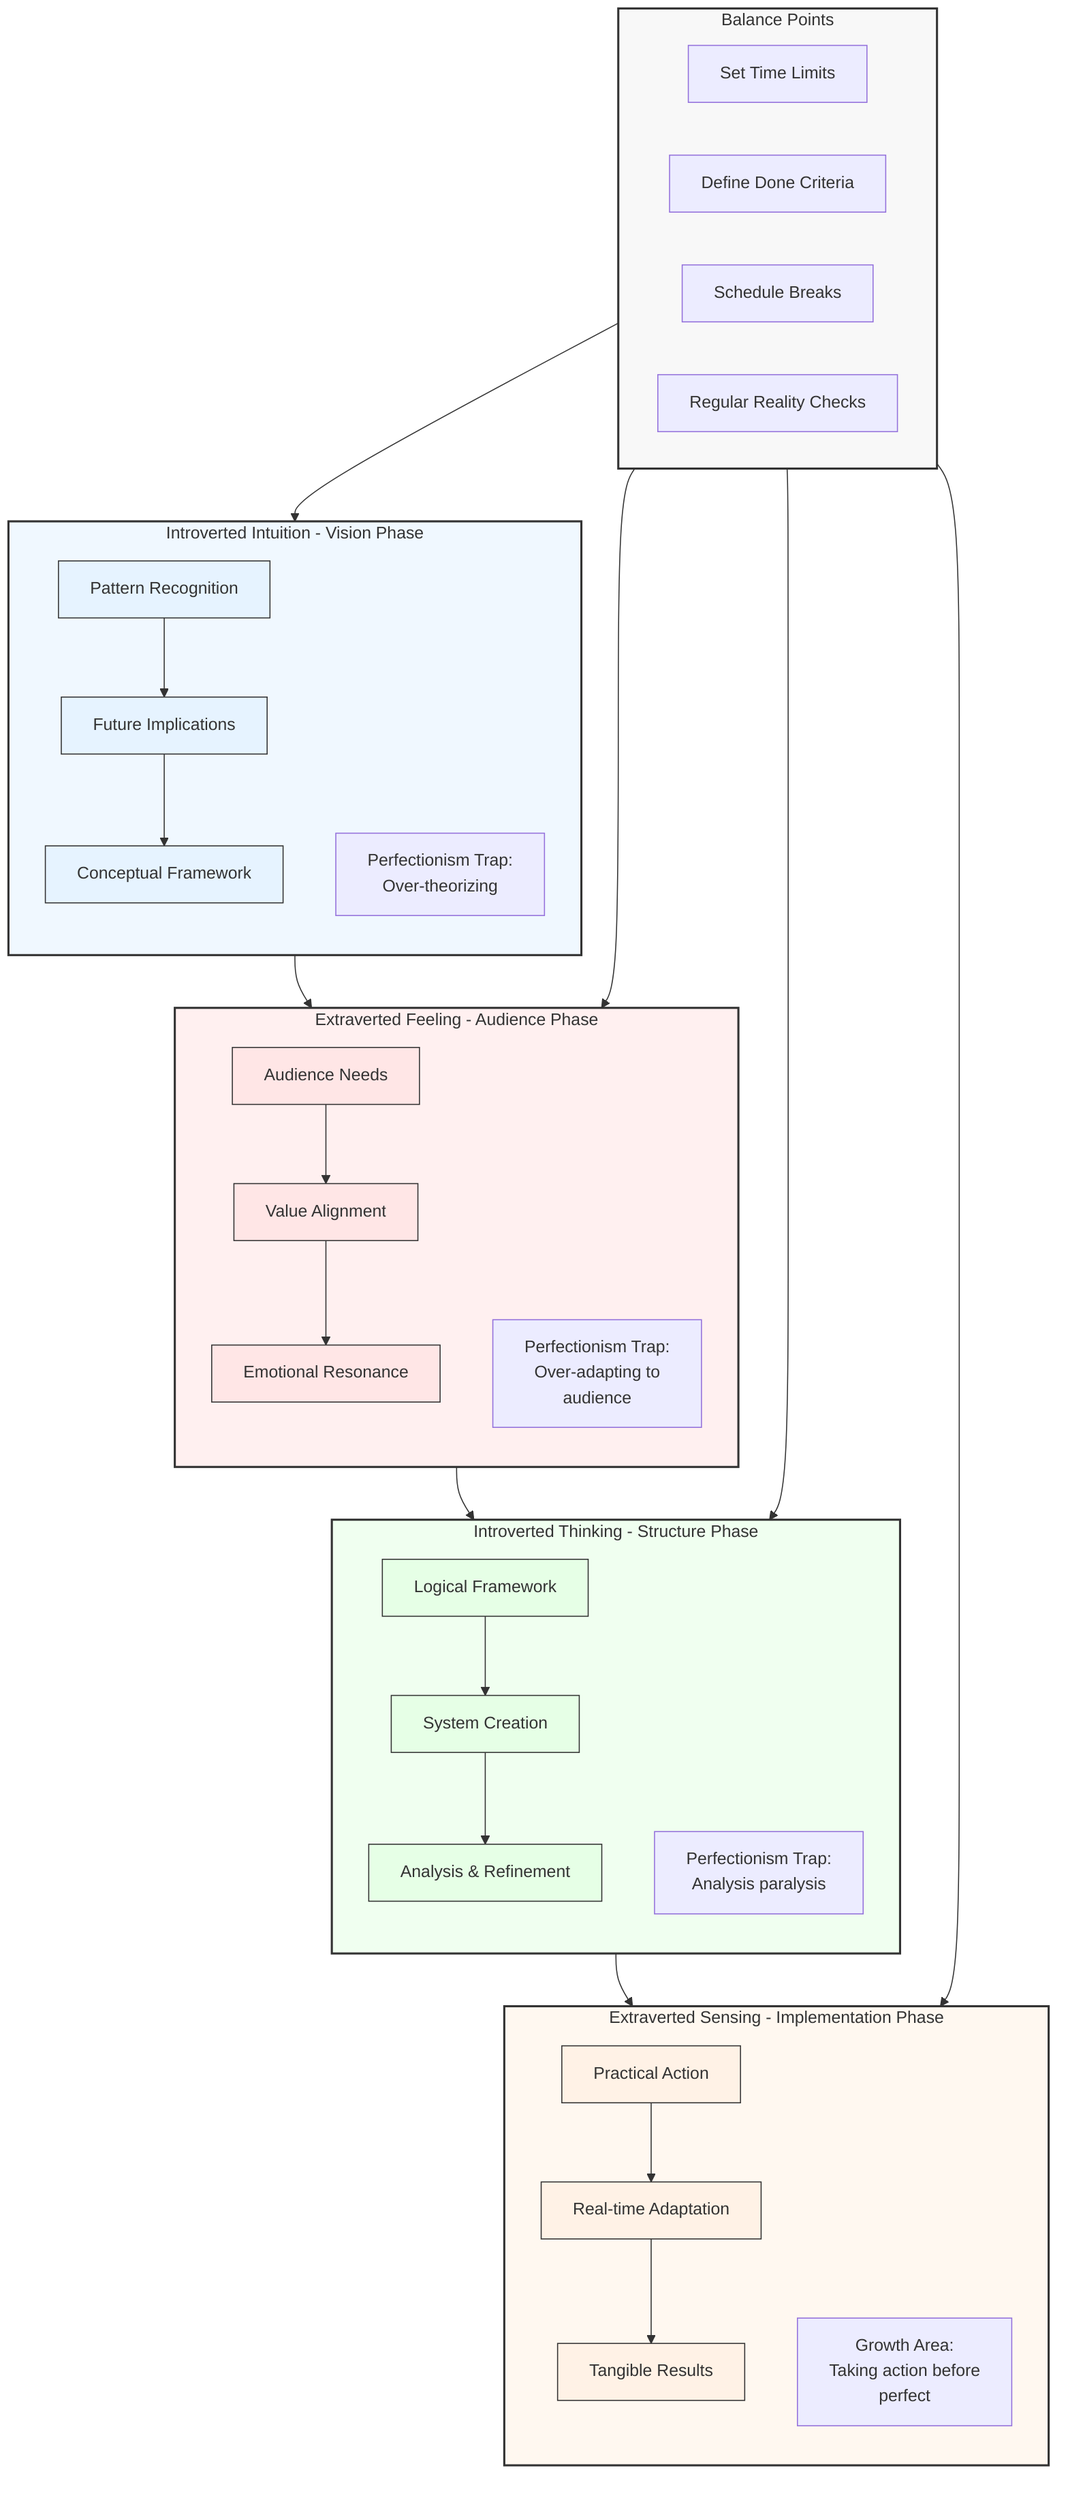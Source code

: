 flowchart TD
    subgraph NI[Introverted Intuition - Vision Phase]
        direction TB
        A[Pattern Recognition] --> B[Future Implications]
        B --> C[Conceptual Framework]
        style A fill:#e6f3ff,stroke:#333
        style B fill:#e6f3ff,stroke:#333
        style C fill:#e6f3ff,stroke:#333
        P1[Perfectionism Trap:<br/>Over-theorizing]
    end

    subgraph FE[Extraverted Feeling - Audience Phase]
        direction TB
        D[Audience Needs] --> E[Value Alignment]
        E --> F[Emotional Resonance]
        style D fill:#ffe6e6,stroke:#333
        style E fill:#ffe6e6,stroke:#333
        style F fill:#ffe6e6,stroke:#333
        P2[Perfectionism Trap:<br/>Over-adapting to<br/>audience]
    end

    subgraph TI[Introverted Thinking - Structure Phase]
        direction TB
        G[Logical Framework] --> H[System Creation]
        H --> I[Analysis & Refinement]
        style G fill:#e6ffe6,stroke:#333
        style H fill:#e6ffe6,stroke:#333
        style I fill:#e6ffe6,stroke:#333
        P3[Perfectionism Trap:<br/>Analysis paralysis]
    end

    subgraph SE[Extraverted Sensing - Implementation Phase]
        direction TB
        J[Practical Action] --> K[Real-time Adaptation]
        K --> L[Tangible Results]
        style J fill:#fff2e6,stroke:#333
        style K fill:#fff2e6,stroke:#333
        style L fill:#fff2e6,stroke:#333
        P4[Growth Area:<br/>Taking action before<br/>perfect]
    end

    NI --> FE
    FE --> TI
    TI --> SE
    
    subgraph BALANCE[Balance Points]
        M[Set Time Limits]
        N[Define Done Criteria]
        O[Schedule Breaks]
        P[Regular Reality Checks]
    end

    BALANCE --> NI
    BALANCE --> FE
    BALANCE --> TI
    BALANCE --> SE

    style NI fill:#f0f8ff,stroke:#333,stroke-width:2px
    style FE fill:#fff0f0,stroke:#333,stroke-width:2px
    style TI fill:#f0fff0,stroke:#333,stroke-width:2px
    style SE fill:#fff8f0,stroke:#333,stroke-width:2px
    style BALANCE fill:#f8f8f8,stroke:#333,stroke-width:2px